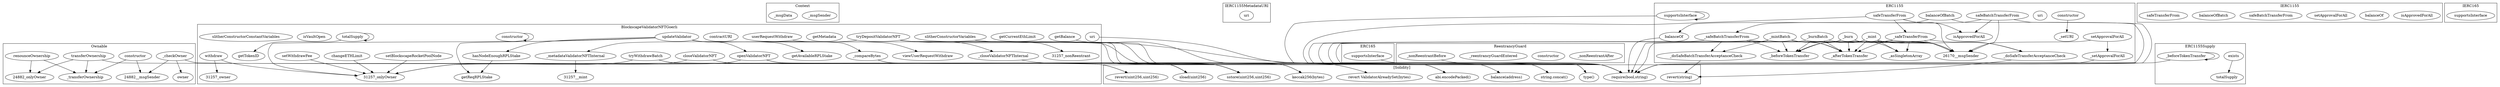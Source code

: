 strict digraph {
subgraph cluster_26857_Context {
label = "Context"
"26857__msgSender" [label="_msgSender"]
"26857__msgData" [label="_msgData"]
}subgraph cluster_26505_IERC1155MetadataURI {
label = "IERC1155MetadataURI"
"26505_uri" [label="uri"]
}subgraph cluster_27056_ERC165 {
label = "ERC165"
"27056_supportsInterface" [label="supportsInterface"]
}subgraph cluster_24882_Ownable {
label = "Ownable"
"24882_owner" [label="owner"]
"24882__checkOwner" [label="_checkOwner"]
"24882_transferOwnership" [label="transferOwnership"]
"24882_renounceOwnership" [label="renounceOwnership"]
"24882_constructor" [label="constructor"]
"24882__transferOwnership" [label="_transferOwnership"]
"24882_renounceOwnership" -> "24882_onlyOwner"
"24882__checkOwner" -> "24882__msgSender"
"24882_constructor" -> "24882__msgSender"
"24882_renounceOwnership" -> "24882__transferOwnership"
"24882_transferOwnership" -> "24882__transferOwnership"
"24882_transferOwnership" -> "24882_onlyOwner"
"24882_constructor" -> "24882__transferOwnership"
"24882__checkOwner" -> "24882_owner"
}subgraph cluster_24947_ReentrancyGuard {
label = "ReentrancyGuard"
"24947__nonReentrantAfter" [label="_nonReentrantAfter"]
"24947_constructor" [label="constructor"]
"24947__reentrancyGuardEntered" [label="_reentrancyGuardEntered"]
"24947__nonReentrantBefore" [label="_nonReentrantBefore"]
}subgraph cluster_26292_IERC1155 {
label = "IERC1155"
"26292_isApprovedForAll" [label="isApprovedForAll"]
"26292_balanceOf" [label="balanceOf"]
"26292_setApprovalForAll" [label="setApprovalForAll"]
"26292_safeBatchTransferFrom" [label="safeBatchTransferFrom"]
"26292_balanceOfBatch" [label="balanceOfBatch"]
"26292_safeTransferFrom" [label="safeTransferFrom"]
}subgraph cluster_31257_BlockscapeValidatorNFTGoerli {
label = "BlockscapeValidatorNFTGoerli"
"31257_getBalance" [label="getBalance"]
"31257_getReqRPLStake" [label="getReqRPLStake"]
"31257_uri" [label="uri"]
"31257_getCurrentEthLimit" [label="getCurrentEthLimit"]
"31257_slitherConstructorVariables" [label="slitherConstructorVariables"]
"31257_userRequestWithdraw" [label="userRequestWithdraw"]
"31257_getMetadata" [label="getMetadata"]
"31257_closeValidatorNFT" [label="closeValidatorNFT"]
"31257_tryDepositValidatorNFT" [label="tryDepositValidatorNFT"]
"31257_contractURI" [label="contractURI"]
"31257_openValidatorNFT" [label="openValidatorNFT"]
"31257_hasNodeEnoughRPLStake" [label="hasNodeEnoughRPLStake"]
"31257_updateValidator" [label="updateValidator"]
"31257_constructor" [label="constructor"]
"31257_totalSupply" [label="totalSupply"]
"31257_withdraw" [label="withdraw"]
"31257__compareBytes" [label="_compareBytes"]
"31257__closeValidatorNFTInternal" [label="_closeValidatorNFTInternal"]
"31257_isVaultOpen" [label="isVaultOpen"]
"31257_changeETHLimit" [label="changeETHLimit"]
"31257_viewUserRequestWithdraw" [label="viewUserRequestWithdraw"]
"31257_tryWithdrawBatch" [label="tryWithdrawBatch"]
"31257__metadataValidatorNFTInternal" [label="_metadataValidatorNFTInternal"]
"31257_getAvailableRPLStake" [label="getAvailableRPLStake"]
"31257_setWithdrawFee" [label="setWithdrawFee"]
"31257_setBlockscapeRocketPoolNode" [label="setBlockscapeRocketPoolNode"]
"31257_slitherConstructorConstantVariables" [label="slitherConstructorConstantVariables"]
"31257_getTokenID" [label="getTokenID"]
"31257_userRequestWithdraw" -> "31257_viewUserRequestWithdraw"
"31257_closeValidatorNFT" -> "31257_onlyOwner"
"31257_updateValidator" -> "31257__compareBytes"
"31257_withdraw" -> "31257_onlyOwner"
"31257_tryDepositValidatorNFT" -> "31257__metadataValidatorNFTInternal"
"31257_changeETHLimit" -> "31257_onlyOwner"
"31257_setWithdrawFee" -> "31257_onlyOwner"
"31257_constructor" -> "31257_constructor"
"31257_updateValidator" -> "31257_openValidatorNFT"
"31257_withdraw" -> "31257_owner"
"31257_updateValidator" -> "31257_getReqRPLStake"
"31257_tryDepositValidatorNFT" -> "31257__closeValidatorNFTInternal"
"31257_openValidatorNFT" -> "31257_onlyOwner"
"31257_updateValidator" -> "31257_hasNodeEnoughRPLStake"
"31257_tryDepositValidatorNFT" -> "31257_nonReentrant"
"31257_hasNodeEnoughRPLStake" -> "31257_getReqRPLStake"
"31257_setBlockscapeRocketPoolNode" -> "31257_onlyOwner"
"31257_updateValidator" -> "31257_getAvailableRPLStake"
"31257_updateValidator" -> "31257_onlyOwner"
"31257_tryWithdrawBatch" -> "31257_onlyOwner"
"31257__metadataValidatorNFTInternal" -> "31257__mint"
}subgraph cluster_26170_ERC1155 {
label = "ERC1155"
"26170__doSafeTransferAcceptanceCheck" [label="_doSafeTransferAcceptanceCheck"]
"26170_balanceOf" [label="balanceOf"]
"26170_isApprovedForAll" [label="isApprovedForAll"]
"26170_safeBatchTransferFrom" [label="safeBatchTransferFrom"]
"26170_uri" [label="uri"]
"26170_constructor" [label="constructor"]
"26170__safeTransferFrom" [label="_safeTransferFrom"]
"26170_balanceOfBatch" [label="balanceOfBatch"]
"26170__burn" [label="_burn"]
"26170__asSingletonArray" [label="_asSingletonArray"]
"26170__setURI" [label="_setURI"]
"26170__mint" [label="_mint"]
"26170_safeTransferFrom" [label="safeTransferFrom"]
"26170__afterTokenTransfer" [label="_afterTokenTransfer"]
"26170__setApprovalForAll" [label="_setApprovalForAll"]
"26170__safeBatchTransferFrom" [label="_safeBatchTransferFrom"]
"26170_setApprovalForAll" [label="setApprovalForAll"]
"26170__mintBatch" [label="_mintBatch"]
"26170__burnBatch" [label="_burnBatch"]
"26170_supportsInterface" [label="supportsInterface"]
"26170__beforeTokenTransfer" [label="_beforeTokenTransfer"]
"26170__doSafeBatchTransferAcceptanceCheck" [label="_doSafeBatchTransferAcceptanceCheck"]
"26170__mintBatch" -> "26170__beforeTokenTransfer"
"26170__mint" -> "26170__doSafeTransferAcceptanceCheck"
"26170_safeBatchTransferFrom" -> "26170__safeBatchTransferFrom"
"26170__safeTransferFrom" -> "26170__doSafeTransferAcceptanceCheck"
"26170_constructor" -> "26170__setURI"
"26170__safeTransferFrom" -> "26170__afterTokenTransfer"
"26170__mintBatch" -> "26170__doSafeBatchTransferAcceptanceCheck"
"26170__safeBatchTransferFrom" -> "26170__beforeTokenTransfer"
"26170_setApprovalForAll" -> "26170__msgSender"
"26170__mint" -> "26170__beforeTokenTransfer"
"26170_balanceOfBatch" -> "26170_balanceOf"
"26170_safeBatchTransferFrom" -> "26170__msgSender"
"26170__mint" -> "26170__msgSender"
"26170__burnBatch" -> "26170__msgSender"
"26170_safeTransferFrom" -> "26170_isApprovedForAll"
"26170__safeBatchTransferFrom" -> "26170__doSafeBatchTransferAcceptanceCheck"
"26170__safeTransferFrom" -> "26170__beforeTokenTransfer"
"26170__burn" -> "26170__asSingletonArray"
"26170__safeBatchTransferFrom" -> "26170__msgSender"
"26170_safeTransferFrom" -> "26170__msgSender"
"26170__safeBatchTransferFrom" -> "26170__afterTokenTransfer"
"26170__burnBatch" -> "26170__afterTokenTransfer"
"26170__burn" -> "26170__afterTokenTransfer"
"26170_setApprovalForAll" -> "26170__setApprovalForAll"
"26170__safeTransferFrom" -> "26170__msgSender"
"26170__mint" -> "26170__asSingletonArray"
"26170_safeTransferFrom" -> "26170__safeTransferFrom"
"26170__mintBatch" -> "26170__msgSender"
"26170__burnBatch" -> "26170__beforeTokenTransfer"
"26170__safeTransferFrom" -> "26170__asSingletonArray"
"26170__burn" -> "26170__beforeTokenTransfer"
"26170_supportsInterface" -> "26170_supportsInterface"
"26170__mintBatch" -> "26170__afterTokenTransfer"
"26170__mint" -> "26170__afterTokenTransfer"
"26170__burn" -> "26170__msgSender"
"26170_safeBatchTransferFrom" -> "26170_isApprovedForAll"
}subgraph cluster_27068_IERC165 {
label = "IERC165"
"27068_supportsInterface" [label="supportsInterface"]
}subgraph cluster_26490_ERC1155Supply {
label = "ERC1155Supply"
"26490_totalSupply" [label="totalSupply"]
"26490_exists" [label="exists"]
"26490__beforeTokenTransfer" [label="_beforeTokenTransfer"]
"26490_exists" -> "26490_totalSupply"
"26490__beforeTokenTransfer" -> "26490__beforeTokenTransfer"
}subgraph cluster_solidity {
label = "[Solidity]"
"sload(uint256)" 
"require(bool,string)" 
"revert ValidatorAlreadySet(bytes)" 
"revert(string)" 
"sstore(uint256,uint256)" 
"abi.encodePacked()" 
"string.concat()" 
"keccak256(bytes)" 
"revert(uint256,uint256)" 
"balance(address)" 
"type()" 
"26170__burn" -> "require(bool,string)"
"26170__mint" -> "require(bool,string)"
"31257_getBalance" -> "balance(address)"
"24947__nonReentrantBefore" -> "require(bool,string)"
"26170_safeTransferFrom" -> "require(bool,string)"
"31257_tryDepositValidatorNFT" -> "sload(uint256)"
"31257__compareBytes" -> "abi.encodePacked()"
"31257_tryDepositValidatorNFT" -> "require(bool,string)"
"26170_safeBatchTransferFrom" -> "require(bool,string)"
"31257_openValidatorNFT" -> "revert(uint256,uint256)"
"31257_uri" -> "string.concat()"
"31257_openValidatorNFT" -> "sload(uint256)"
"31257_slitherConstructorVariables" -> "abi.encodePacked()"
"26170_supportsInterface" -> "type()"
"31257_tryWithdrawBatch" -> "revert(uint256,uint256)"
"31257__compareBytes" -> "keccak256(bytes)"
"26170__doSafeBatchTransferAcceptanceCheck" -> "revert(string)"
"27056_supportsInterface" -> "type()"
"26170__safeTransferFrom" -> "require(bool,string)"
"26170_balanceOf" -> "require(bool,string)"
"31257_openValidatorNFT" -> "sstore(uint256,uint256)"
"26170__safeBatchTransferFrom" -> "require(bool,string)"
"31257__closeValidatorNFTInternal" -> "sstore(uint256,uint256)"
"31257_slitherConstructorVariables" -> "keccak256(bytes)"
"26170_balanceOfBatch" -> "require(bool,string)"
"24882_transferOwnership" -> "require(bool,string)"
"31257_tryDepositValidatorNFT" -> "sstore(uint256,uint256)"
"31257_closeValidatorNFT" -> "sstore(uint256,uint256)"
"26490__beforeTokenTransfer" -> "require(bool,string)"
"31257_tryWithdrawBatch" -> "sload(uint256)"
"26170__burnBatch" -> "require(bool,string)"
"31257_updateValidator" -> "revert ValidatorAlreadySet(bytes)"
"24882__checkOwner" -> "require(bool,string)"
"26170__mintBatch" -> "require(bool,string)"
"26170__doSafeTransferAcceptanceCheck" -> "revert(string)"
"26170__setApprovalForAll" -> "require(bool,string)"
}"31257_totalSupply" -> "31257_getTokenID"
"31257_totalSupply" -> "31257_totalSupply"
}